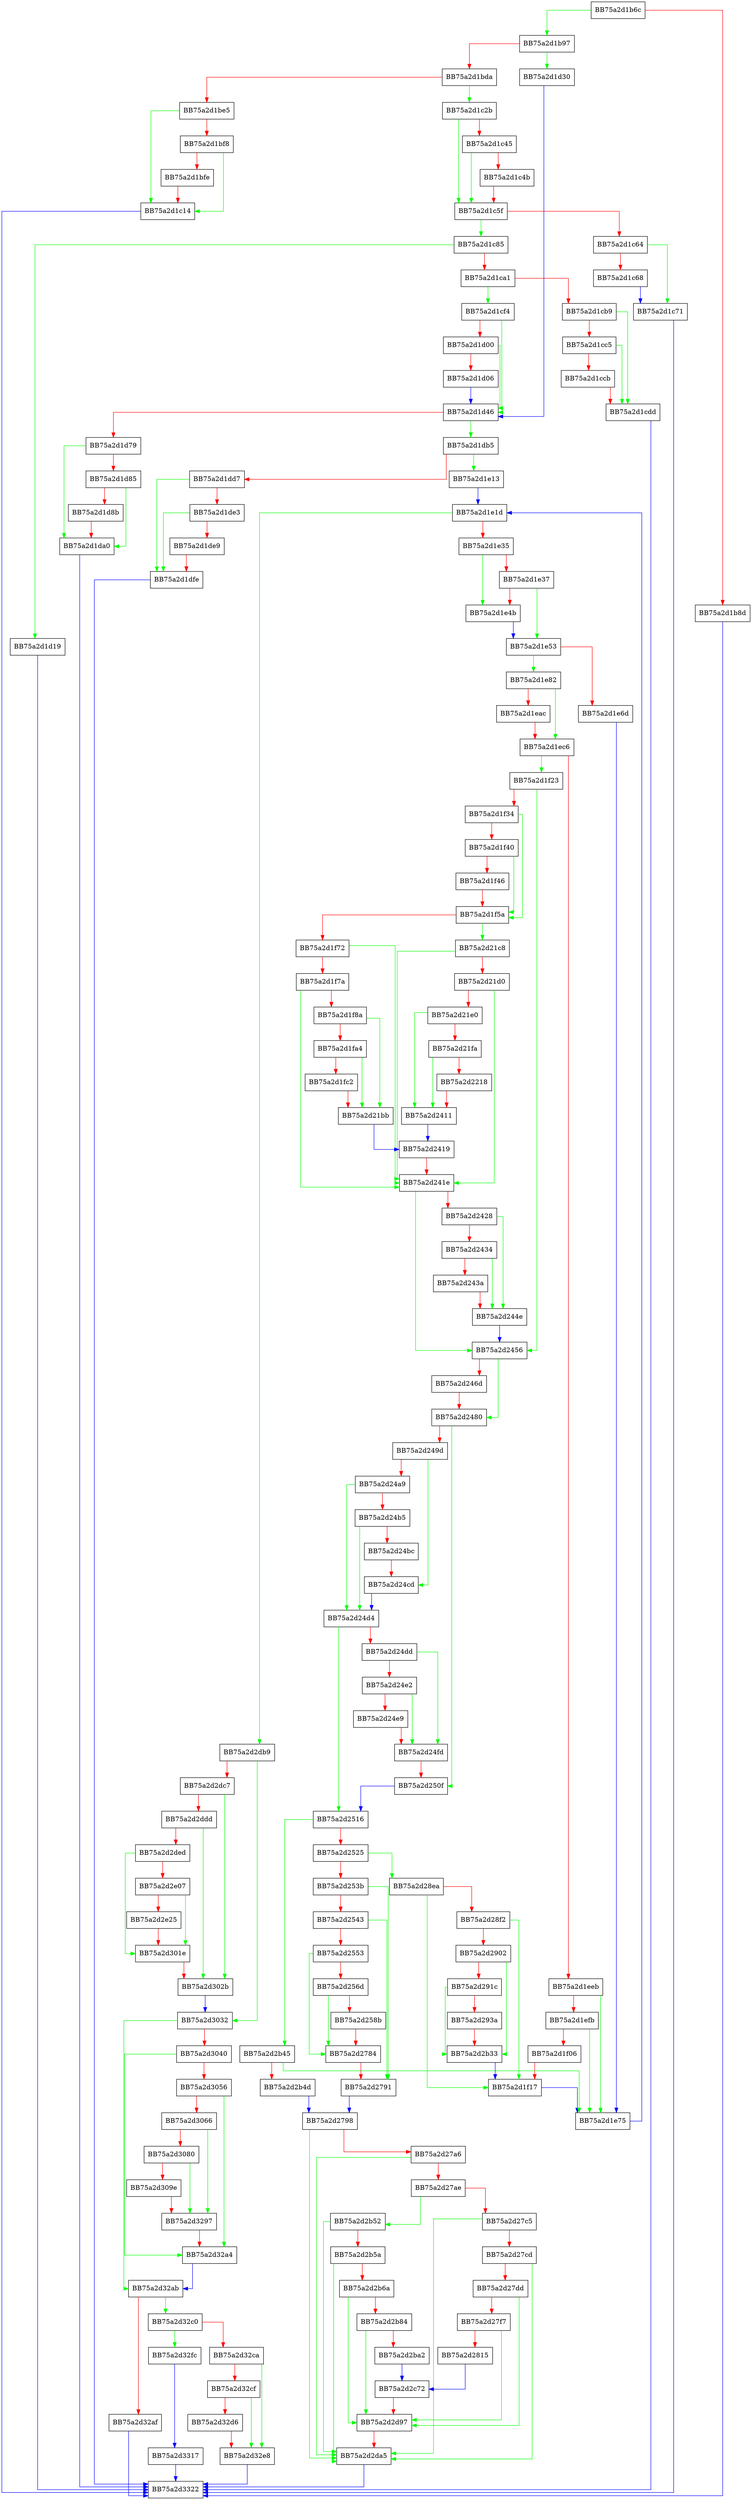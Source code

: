 digraph VerifyEmbeddedSignature {
  node [shape="box"];
  graph [splines=ortho];
  BB75a2d1b6c -> BB75a2d1b97 [color="green"];
  BB75a2d1b6c -> BB75a2d1b8d [color="red"];
  BB75a2d1b8d -> BB75a2d3322 [color="blue"];
  BB75a2d1b97 -> BB75a2d1d30 [color="green"];
  BB75a2d1b97 -> BB75a2d1bda [color="red"];
  BB75a2d1bda -> BB75a2d1c2b [color="green"];
  BB75a2d1bda -> BB75a2d1be5 [color="red"];
  BB75a2d1be5 -> BB75a2d1c14 [color="green"];
  BB75a2d1be5 -> BB75a2d1bf8 [color="red"];
  BB75a2d1bf8 -> BB75a2d1c14 [color="green"];
  BB75a2d1bf8 -> BB75a2d1bfe [color="red"];
  BB75a2d1bfe -> BB75a2d1c14 [color="red"];
  BB75a2d1c14 -> BB75a2d3322 [color="blue"];
  BB75a2d1c2b -> BB75a2d1c5f [color="green"];
  BB75a2d1c2b -> BB75a2d1c45 [color="red"];
  BB75a2d1c45 -> BB75a2d1c5f [color="green"];
  BB75a2d1c45 -> BB75a2d1c4b [color="red"];
  BB75a2d1c4b -> BB75a2d1c5f [color="red"];
  BB75a2d1c5f -> BB75a2d1c85 [color="green"];
  BB75a2d1c5f -> BB75a2d1c64 [color="red"];
  BB75a2d1c64 -> BB75a2d1c71 [color="green"];
  BB75a2d1c64 -> BB75a2d1c68 [color="red"];
  BB75a2d1c68 -> BB75a2d1c71 [color="blue"];
  BB75a2d1c71 -> BB75a2d3322 [color="blue"];
  BB75a2d1c85 -> BB75a2d1d19 [color="green"];
  BB75a2d1c85 -> BB75a2d1ca1 [color="red"];
  BB75a2d1ca1 -> BB75a2d1cf4 [color="green"];
  BB75a2d1ca1 -> BB75a2d1cb9 [color="red"];
  BB75a2d1cb9 -> BB75a2d1cdd [color="green"];
  BB75a2d1cb9 -> BB75a2d1cc5 [color="red"];
  BB75a2d1cc5 -> BB75a2d1cdd [color="green"];
  BB75a2d1cc5 -> BB75a2d1ccb [color="red"];
  BB75a2d1ccb -> BB75a2d1cdd [color="red"];
  BB75a2d1cdd -> BB75a2d3322 [color="blue"];
  BB75a2d1cf4 -> BB75a2d1d46 [color="green"];
  BB75a2d1cf4 -> BB75a2d1d00 [color="red"];
  BB75a2d1d00 -> BB75a2d1d46 [color="green"];
  BB75a2d1d00 -> BB75a2d1d06 [color="red"];
  BB75a2d1d06 -> BB75a2d1d46 [color="blue"];
  BB75a2d1d19 -> BB75a2d3322 [color="blue"];
  BB75a2d1d30 -> BB75a2d1d46 [color="blue"];
  BB75a2d1d46 -> BB75a2d1db5 [color="green"];
  BB75a2d1d46 -> BB75a2d1d79 [color="red"];
  BB75a2d1d79 -> BB75a2d1da0 [color="green"];
  BB75a2d1d79 -> BB75a2d1d85 [color="red"];
  BB75a2d1d85 -> BB75a2d1da0 [color="green"];
  BB75a2d1d85 -> BB75a2d1d8b [color="red"];
  BB75a2d1d8b -> BB75a2d1da0 [color="red"];
  BB75a2d1da0 -> BB75a2d3322 [color="blue"];
  BB75a2d1db5 -> BB75a2d1e13 [color="green"];
  BB75a2d1db5 -> BB75a2d1dd7 [color="red"];
  BB75a2d1dd7 -> BB75a2d1dfe [color="green"];
  BB75a2d1dd7 -> BB75a2d1de3 [color="red"];
  BB75a2d1de3 -> BB75a2d1dfe [color="green"];
  BB75a2d1de3 -> BB75a2d1de9 [color="red"];
  BB75a2d1de9 -> BB75a2d1dfe [color="red"];
  BB75a2d1dfe -> BB75a2d3322 [color="blue"];
  BB75a2d1e13 -> BB75a2d1e1d [color="blue"];
  BB75a2d1e1d -> BB75a2d2db9 [color="green"];
  BB75a2d1e1d -> BB75a2d1e35 [color="red"];
  BB75a2d1e35 -> BB75a2d1e4b [color="green"];
  BB75a2d1e35 -> BB75a2d1e37 [color="red"];
  BB75a2d1e37 -> BB75a2d1e53 [color="green"];
  BB75a2d1e37 -> BB75a2d1e4b [color="red"];
  BB75a2d1e4b -> BB75a2d1e53 [color="blue"];
  BB75a2d1e53 -> BB75a2d1e82 [color="green"];
  BB75a2d1e53 -> BB75a2d1e6d [color="red"];
  BB75a2d1e6d -> BB75a2d1e75 [color="blue"];
  BB75a2d1e75 -> BB75a2d1e1d [color="blue"];
  BB75a2d1e82 -> BB75a2d1ec6 [color="green"];
  BB75a2d1e82 -> BB75a2d1eac [color="red"];
  BB75a2d1eac -> BB75a2d1ec6 [color="red"];
  BB75a2d1ec6 -> BB75a2d1f23 [color="green"];
  BB75a2d1ec6 -> BB75a2d1eeb [color="red"];
  BB75a2d1eeb -> BB75a2d1e75 [color="green"];
  BB75a2d1eeb -> BB75a2d1efb [color="red"];
  BB75a2d1efb -> BB75a2d1e75 [color="green"];
  BB75a2d1efb -> BB75a2d1f06 [color="red"];
  BB75a2d1f06 -> BB75a2d1f17 [color="red"];
  BB75a2d1f17 -> BB75a2d1e75 [color="blue"];
  BB75a2d1f23 -> BB75a2d2456 [color="green"];
  BB75a2d1f23 -> BB75a2d1f34 [color="red"];
  BB75a2d1f34 -> BB75a2d1f5a [color="green"];
  BB75a2d1f34 -> BB75a2d1f40 [color="red"];
  BB75a2d1f40 -> BB75a2d1f5a [color="green"];
  BB75a2d1f40 -> BB75a2d1f46 [color="red"];
  BB75a2d1f46 -> BB75a2d1f5a [color="red"];
  BB75a2d1f5a -> BB75a2d21c8 [color="green"];
  BB75a2d1f5a -> BB75a2d1f72 [color="red"];
  BB75a2d1f72 -> BB75a2d241e [color="green"];
  BB75a2d1f72 -> BB75a2d1f7a [color="red"];
  BB75a2d1f7a -> BB75a2d241e [color="green"];
  BB75a2d1f7a -> BB75a2d1f8a [color="red"];
  BB75a2d1f8a -> BB75a2d21bb [color="green"];
  BB75a2d1f8a -> BB75a2d1fa4 [color="red"];
  BB75a2d1fa4 -> BB75a2d21bb [color="green"];
  BB75a2d1fa4 -> BB75a2d1fc2 [color="red"];
  BB75a2d1fc2 -> BB75a2d21bb [color="red"];
  BB75a2d21bb -> BB75a2d2419 [color="blue"];
  BB75a2d21c8 -> BB75a2d241e [color="green"];
  BB75a2d21c8 -> BB75a2d21d0 [color="red"];
  BB75a2d21d0 -> BB75a2d241e [color="green"];
  BB75a2d21d0 -> BB75a2d21e0 [color="red"];
  BB75a2d21e0 -> BB75a2d2411 [color="green"];
  BB75a2d21e0 -> BB75a2d21fa [color="red"];
  BB75a2d21fa -> BB75a2d2411 [color="green"];
  BB75a2d21fa -> BB75a2d2218 [color="red"];
  BB75a2d2218 -> BB75a2d2411 [color="red"];
  BB75a2d2411 -> BB75a2d2419 [color="blue"];
  BB75a2d2419 -> BB75a2d241e [color="red"];
  BB75a2d241e -> BB75a2d2456 [color="green"];
  BB75a2d241e -> BB75a2d2428 [color="red"];
  BB75a2d2428 -> BB75a2d244e [color="green"];
  BB75a2d2428 -> BB75a2d2434 [color="red"];
  BB75a2d2434 -> BB75a2d244e [color="green"];
  BB75a2d2434 -> BB75a2d243a [color="red"];
  BB75a2d243a -> BB75a2d244e [color="red"];
  BB75a2d244e -> BB75a2d2456 [color="blue"];
  BB75a2d2456 -> BB75a2d2480 [color="green"];
  BB75a2d2456 -> BB75a2d246d [color="red"];
  BB75a2d246d -> BB75a2d2480 [color="red"];
  BB75a2d2480 -> BB75a2d250f [color="green"];
  BB75a2d2480 -> BB75a2d249d [color="red"];
  BB75a2d249d -> BB75a2d24cd [color="green"];
  BB75a2d249d -> BB75a2d24a9 [color="red"];
  BB75a2d24a9 -> BB75a2d24d4 [color="green"];
  BB75a2d24a9 -> BB75a2d24b5 [color="red"];
  BB75a2d24b5 -> BB75a2d24d4 [color="green"];
  BB75a2d24b5 -> BB75a2d24bc [color="red"];
  BB75a2d24bc -> BB75a2d24cd [color="red"];
  BB75a2d24cd -> BB75a2d24d4 [color="blue"];
  BB75a2d24d4 -> BB75a2d2516 [color="green"];
  BB75a2d24d4 -> BB75a2d24dd [color="red"];
  BB75a2d24dd -> BB75a2d24fd [color="green"];
  BB75a2d24dd -> BB75a2d24e2 [color="red"];
  BB75a2d24e2 -> BB75a2d24fd [color="green"];
  BB75a2d24e2 -> BB75a2d24e9 [color="red"];
  BB75a2d24e9 -> BB75a2d24fd [color="red"];
  BB75a2d24fd -> BB75a2d250f [color="red"];
  BB75a2d250f -> BB75a2d2516 [color="blue"];
  BB75a2d2516 -> BB75a2d2b45 [color="green"];
  BB75a2d2516 -> BB75a2d2525 [color="red"];
  BB75a2d2525 -> BB75a2d28ea [color="green"];
  BB75a2d2525 -> BB75a2d253b [color="red"];
  BB75a2d253b -> BB75a2d2791 [color="green"];
  BB75a2d253b -> BB75a2d2543 [color="red"];
  BB75a2d2543 -> BB75a2d2791 [color="green"];
  BB75a2d2543 -> BB75a2d2553 [color="red"];
  BB75a2d2553 -> BB75a2d2784 [color="green"];
  BB75a2d2553 -> BB75a2d256d [color="red"];
  BB75a2d256d -> BB75a2d2784 [color="green"];
  BB75a2d256d -> BB75a2d258b [color="red"];
  BB75a2d258b -> BB75a2d2784 [color="red"];
  BB75a2d2784 -> BB75a2d2791 [color="red"];
  BB75a2d2791 -> BB75a2d2798 [color="blue"];
  BB75a2d2798 -> BB75a2d2da5 [color="green"];
  BB75a2d2798 -> BB75a2d27a6 [color="red"];
  BB75a2d27a6 -> BB75a2d2da5 [color="green"];
  BB75a2d27a6 -> BB75a2d27ae [color="red"];
  BB75a2d27ae -> BB75a2d2b52 [color="green"];
  BB75a2d27ae -> BB75a2d27c5 [color="red"];
  BB75a2d27c5 -> BB75a2d2da5 [color="green"];
  BB75a2d27c5 -> BB75a2d27cd [color="red"];
  BB75a2d27cd -> BB75a2d2da5 [color="green"];
  BB75a2d27cd -> BB75a2d27dd [color="red"];
  BB75a2d27dd -> BB75a2d2d97 [color="green"];
  BB75a2d27dd -> BB75a2d27f7 [color="red"];
  BB75a2d27f7 -> BB75a2d2d97 [color="green"];
  BB75a2d27f7 -> BB75a2d2815 [color="red"];
  BB75a2d2815 -> BB75a2d2c72 [color="blue"];
  BB75a2d28ea -> BB75a2d1f17 [color="green"];
  BB75a2d28ea -> BB75a2d28f2 [color="red"];
  BB75a2d28f2 -> BB75a2d1f17 [color="green"];
  BB75a2d28f2 -> BB75a2d2902 [color="red"];
  BB75a2d2902 -> BB75a2d2b33 [color="green"];
  BB75a2d2902 -> BB75a2d291c [color="red"];
  BB75a2d291c -> BB75a2d2b33 [color="green"];
  BB75a2d291c -> BB75a2d293a [color="red"];
  BB75a2d293a -> BB75a2d2b33 [color="red"];
  BB75a2d2b33 -> BB75a2d1f17 [color="blue"];
  BB75a2d2b45 -> BB75a2d1e75 [color="green"];
  BB75a2d2b45 -> BB75a2d2b4d [color="red"];
  BB75a2d2b4d -> BB75a2d2798 [color="blue"];
  BB75a2d2b52 -> BB75a2d2da5 [color="green"];
  BB75a2d2b52 -> BB75a2d2b5a [color="red"];
  BB75a2d2b5a -> BB75a2d2da5 [color="green"];
  BB75a2d2b5a -> BB75a2d2b6a [color="red"];
  BB75a2d2b6a -> BB75a2d2d97 [color="green"];
  BB75a2d2b6a -> BB75a2d2b84 [color="red"];
  BB75a2d2b84 -> BB75a2d2d97 [color="green"];
  BB75a2d2b84 -> BB75a2d2ba2 [color="red"];
  BB75a2d2ba2 -> BB75a2d2c72 [color="blue"];
  BB75a2d2c72 -> BB75a2d2d97 [color="red"];
  BB75a2d2d97 -> BB75a2d2da5 [color="red"];
  BB75a2d2da5 -> BB75a2d3322 [color="blue"];
  BB75a2d2db9 -> BB75a2d3032 [color="green"];
  BB75a2d2db9 -> BB75a2d2dc7 [color="red"];
  BB75a2d2dc7 -> BB75a2d302b [color="green"];
  BB75a2d2dc7 -> BB75a2d2ddd [color="red"];
  BB75a2d2ddd -> BB75a2d302b [color="green"];
  BB75a2d2ddd -> BB75a2d2ded [color="red"];
  BB75a2d2ded -> BB75a2d301e [color="green"];
  BB75a2d2ded -> BB75a2d2e07 [color="red"];
  BB75a2d2e07 -> BB75a2d301e [color="green"];
  BB75a2d2e07 -> BB75a2d2e25 [color="red"];
  BB75a2d2e25 -> BB75a2d301e [color="red"];
  BB75a2d301e -> BB75a2d302b [color="red"];
  BB75a2d302b -> BB75a2d3032 [color="blue"];
  BB75a2d3032 -> BB75a2d32ab [color="green"];
  BB75a2d3032 -> BB75a2d3040 [color="red"];
  BB75a2d3040 -> BB75a2d32a4 [color="green"];
  BB75a2d3040 -> BB75a2d3056 [color="red"];
  BB75a2d3056 -> BB75a2d32a4 [color="green"];
  BB75a2d3056 -> BB75a2d3066 [color="red"];
  BB75a2d3066 -> BB75a2d3297 [color="green"];
  BB75a2d3066 -> BB75a2d3080 [color="red"];
  BB75a2d3080 -> BB75a2d3297 [color="green"];
  BB75a2d3080 -> BB75a2d309e [color="red"];
  BB75a2d309e -> BB75a2d3297 [color="red"];
  BB75a2d3297 -> BB75a2d32a4 [color="red"];
  BB75a2d32a4 -> BB75a2d32ab [color="blue"];
  BB75a2d32ab -> BB75a2d32c0 [color="green"];
  BB75a2d32ab -> BB75a2d32af [color="red"];
  BB75a2d32af -> BB75a2d3322 [color="blue"];
  BB75a2d32c0 -> BB75a2d32fc [color="green"];
  BB75a2d32c0 -> BB75a2d32ca [color="red"];
  BB75a2d32ca -> BB75a2d32e8 [color="green"];
  BB75a2d32ca -> BB75a2d32cf [color="red"];
  BB75a2d32cf -> BB75a2d32e8 [color="green"];
  BB75a2d32cf -> BB75a2d32d6 [color="red"];
  BB75a2d32d6 -> BB75a2d32e8 [color="red"];
  BB75a2d32e8 -> BB75a2d3322 [color="blue"];
  BB75a2d32fc -> BB75a2d3317 [color="blue"];
  BB75a2d3317 -> BB75a2d3322 [color="blue"];
}